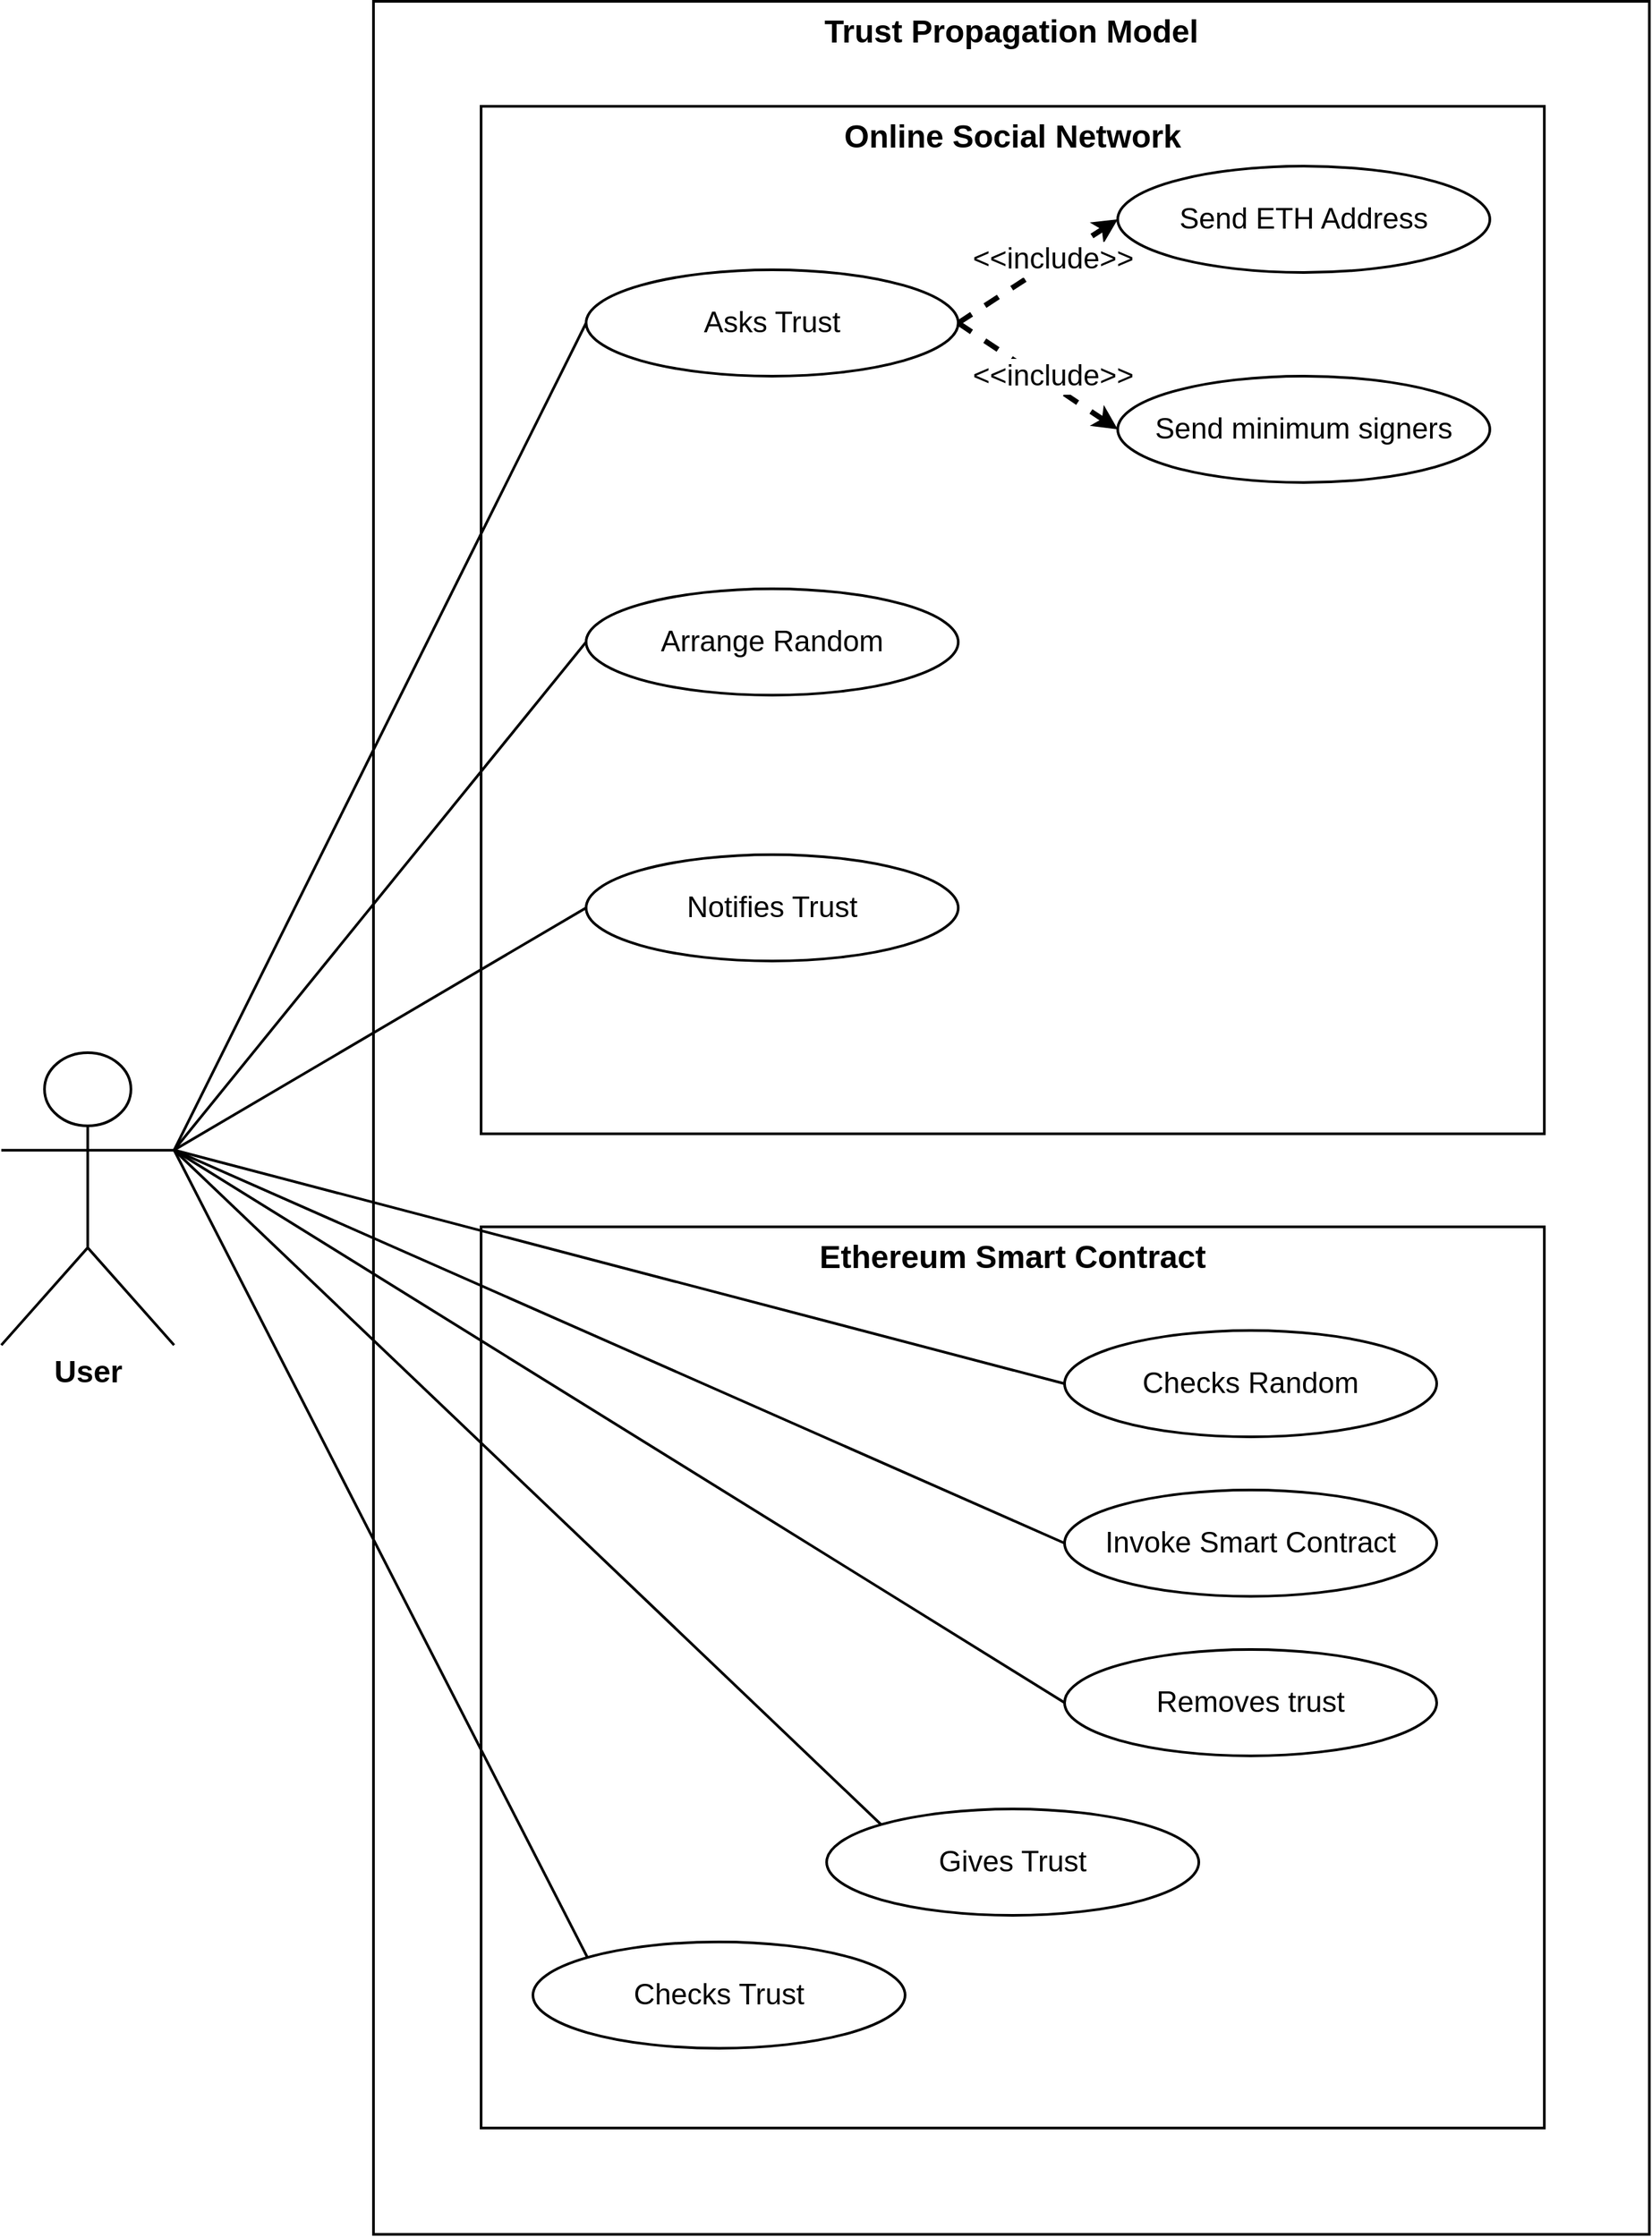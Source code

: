 <mxfile version="22.1.0" type="github">
  <diagram name="Pagina-1" id="KD0p71NW7KmdiMC_3tap">
    <mxGraphModel dx="1548" dy="878" grid="1" gridSize="10" guides="1" tooltips="1" connect="1" arrows="1" fold="1" page="1" pageScale="1" pageWidth="827" pageHeight="1169" math="0" shadow="0">
      <root>
        <mxCell id="0" />
        <mxCell id="1" parent="0" />
        <mxCell id="zukYgAwYILHTxyN00kDu-1" value="&lt;h1 style=&quot;line-height: 0%;&quot;&gt;Online Social Network&lt;/h1&gt;" style="rounded=0;whiteSpace=wrap;html=1;fillColor=none;labelPosition=center;verticalLabelPosition=middle;align=center;verticalAlign=top;horizontal=1;labelBackgroundColor=none;strokeWidth=2;" parent="1" vertex="1">
          <mxGeometry x="441" y="159" width="800" height="773" as="geometry" />
        </mxCell>
        <mxCell id="zukYgAwYILHTxyN00kDu-37" value="&lt;h1 style=&quot;line-height: 0%;&quot;&gt;Trust Propagation Model&lt;/h1&gt;" style="rounded=0;whiteSpace=wrap;html=1;fillColor=none;labelPosition=center;verticalLabelPosition=middle;align=center;verticalAlign=top;horizontal=1;labelBackgroundColor=none;strokeWidth=2;" parent="1" vertex="1">
          <mxGeometry x="360" y="80" width="960" height="1680" as="geometry" />
        </mxCell>
        <mxCell id="zukYgAwYILHTxyN00kDu-3" value="&lt;h1 style=&quot;line-height: 0%;&quot;&gt;Ethereum Smart Contract&lt;/h1&gt;" style="rounded=0;whiteSpace=wrap;html=1;fillColor=none;labelPosition=center;verticalLabelPosition=middle;align=center;verticalAlign=top;horizontal=1;labelBackgroundColor=none;strokeWidth=2;" parent="1" vertex="1">
          <mxGeometry x="441" y="1002" width="800" height="678" as="geometry" />
        </mxCell>
        <mxCell id="zukYgAwYILHTxyN00kDu-9" style="rounded=0;orthogonalLoop=1;jettySize=auto;html=1;exitX=1;exitY=0.333;exitDx=0;exitDy=0;exitPerimeter=0;entryX=0;entryY=0.5;entryDx=0;entryDy=0;strokeWidth=2;endArrow=none;endFill=0;" parent="1" source="zukYgAwYILHTxyN00kDu-4" target="zukYgAwYILHTxyN00kDu-8" edge="1">
          <mxGeometry relative="1" as="geometry" />
        </mxCell>
        <mxCell id="zukYgAwYILHTxyN00kDu-27" style="rounded=0;orthogonalLoop=1;jettySize=auto;html=1;exitX=1;exitY=0.333;exitDx=0;exitDy=0;exitPerimeter=0;strokeWidth=2;endArrow=none;endFill=0;entryX=0;entryY=0.5;entryDx=0;entryDy=0;" parent="1" source="zukYgAwYILHTxyN00kDu-4" target="zukYgAwYILHTxyN00kDu-25" edge="1">
          <mxGeometry relative="1" as="geometry" />
        </mxCell>
        <mxCell id="zukYgAwYILHTxyN00kDu-34" style="rounded=0;orthogonalLoop=1;jettySize=auto;html=1;exitX=1;exitY=0.333;exitDx=0;exitDy=0;exitPerimeter=0;entryX=0;entryY=0.5;entryDx=0;entryDy=0;endArrow=none;endFill=0;strokeWidth=2;" parent="1" source="zukYgAwYILHTxyN00kDu-4" target="zukYgAwYILHTxyN00kDu-28" edge="1">
          <mxGeometry relative="1" as="geometry" />
        </mxCell>
        <mxCell id="zukYgAwYILHTxyN00kDu-47" style="rounded=0;orthogonalLoop=1;jettySize=auto;html=1;exitX=1;exitY=0.333;exitDx=0;exitDy=0;exitPerimeter=0;entryX=0;entryY=0.5;entryDx=0;entryDy=0;strokeWidth=2;endArrow=none;endFill=0;" parent="1" source="zukYgAwYILHTxyN00kDu-4" target="zukYgAwYILHTxyN00kDu-46" edge="1">
          <mxGeometry relative="1" as="geometry" />
        </mxCell>
        <mxCell id="zukYgAwYILHTxyN00kDu-52" style="rounded=0;orthogonalLoop=1;jettySize=auto;html=1;exitX=1;exitY=0.333;exitDx=0;exitDy=0;exitPerimeter=0;entryX=0;entryY=0.5;entryDx=0;entryDy=0;strokeWidth=2;endArrow=none;endFill=0;" parent="1" source="zukYgAwYILHTxyN00kDu-4" target="zukYgAwYILHTxyN00kDu-51" edge="1">
          <mxGeometry relative="1" as="geometry" />
        </mxCell>
        <mxCell id="s4xfgdplAtvyBz_P0e0U-3" style="rounded=0;orthogonalLoop=1;jettySize=auto;html=1;exitX=1;exitY=0.333;exitDx=0;exitDy=0;exitPerimeter=0;entryX=0;entryY=0.5;entryDx=0;entryDy=0;strokeWidth=2;endArrow=none;endFill=0;" edge="1" parent="1" source="zukYgAwYILHTxyN00kDu-4" target="zukYgAwYILHTxyN00kDu-54">
          <mxGeometry relative="1" as="geometry" />
        </mxCell>
        <mxCell id="s4xfgdplAtvyBz_P0e0U-4" style="rounded=0;orthogonalLoop=1;jettySize=auto;html=1;exitX=1;exitY=0.333;exitDx=0;exitDy=0;exitPerimeter=0;entryX=0;entryY=0;entryDx=0;entryDy=0;strokeWidth=2;endArrow=none;endFill=0;" edge="1" parent="1" source="zukYgAwYILHTxyN00kDu-4" target="zukYgAwYILHTxyN00kDu-56">
          <mxGeometry relative="1" as="geometry" />
        </mxCell>
        <mxCell id="s4xfgdplAtvyBz_P0e0U-5" style="rounded=0;orthogonalLoop=1;jettySize=auto;html=1;exitX=1;exitY=0.333;exitDx=0;exitDy=0;exitPerimeter=0;entryX=0;entryY=0;entryDx=0;entryDy=0;strokeWidth=2;endArrow=none;endFill=0;" edge="1" parent="1" source="zukYgAwYILHTxyN00kDu-4" target="zukYgAwYILHTxyN00kDu-53">
          <mxGeometry relative="1" as="geometry" />
        </mxCell>
        <mxCell id="zukYgAwYILHTxyN00kDu-4" value="User" style="shape=umlActor;verticalLabelPosition=bottom;verticalAlign=top;html=1;align=center;strokeWidth=2;fontSize=23;fontStyle=1" parent="1" vertex="1">
          <mxGeometry x="80" y="871" width="130" height="220" as="geometry" />
        </mxCell>
        <mxCell id="zukYgAwYILHTxyN00kDu-17" style="rounded=0;orthogonalLoop=1;jettySize=auto;html=1;exitX=1;exitY=0.5;exitDx=0;exitDy=0;entryX=0;entryY=0.5;entryDx=0;entryDy=0;dashed=1;strokeWidth=4;" parent="1" source="zukYgAwYILHTxyN00kDu-8" target="zukYgAwYILHTxyN00kDu-15" edge="1">
          <mxGeometry relative="1" as="geometry" />
        </mxCell>
        <mxCell id="zukYgAwYILHTxyN00kDu-19" value="&amp;lt;&amp;lt;include&amp;gt;&amp;gt;" style="edgeLabel;html=1;align=center;verticalAlign=middle;resizable=0;points=[];fontSize=22;" parent="zukYgAwYILHTxyN00kDu-17" vertex="1" connectable="0">
          <mxGeometry x="-0.092" y="-4" relative="1" as="geometry">
            <mxPoint x="18" as="offset" />
          </mxGeometry>
        </mxCell>
        <mxCell id="zukYgAwYILHTxyN00kDu-22" style="rounded=0;orthogonalLoop=1;jettySize=auto;html=1;exitX=1;exitY=0.5;exitDx=0;exitDy=0;entryX=0;entryY=0.5;entryDx=0;entryDy=0;dashed=1;strokeWidth=4;" parent="1" source="zukYgAwYILHTxyN00kDu-8" target="zukYgAwYILHTxyN00kDu-14" edge="1">
          <mxGeometry relative="1" as="geometry" />
        </mxCell>
        <mxCell id="zukYgAwYILHTxyN00kDu-24" value="&amp;lt;&amp;lt;include&amp;gt;&amp;gt;" style="edgeLabel;html=1;align=center;verticalAlign=middle;resizable=0;points=[];fontSize=22;" parent="zukYgAwYILHTxyN00kDu-22" vertex="1" connectable="0">
          <mxGeometry x="0.199" y="2" relative="1" as="geometry">
            <mxPoint as="offset" />
          </mxGeometry>
        </mxCell>
        <mxCell id="zukYgAwYILHTxyN00kDu-8" value="&lt;font style=&quot;font-size: 22px;&quot;&gt;Asks Trust&lt;/font&gt;" style="ellipse;whiteSpace=wrap;html=1;strokeWidth=2;" parent="1" vertex="1">
          <mxGeometry x="520" y="282" width="280" height="80" as="geometry" />
        </mxCell>
        <mxCell id="zukYgAwYILHTxyN00kDu-14" value="&lt;font style=&quot;font-size: 22px;&quot;&gt;Send ETH Address&lt;/font&gt;" style="ellipse;whiteSpace=wrap;html=1;strokeWidth=2;" parent="1" vertex="1">
          <mxGeometry x="920" y="204" width="280" height="80" as="geometry" />
        </mxCell>
        <mxCell id="zukYgAwYILHTxyN00kDu-15" value="&lt;font style=&quot;font-size: 22px;&quot;&gt;Send minimum signers&lt;/font&gt;" style="ellipse;whiteSpace=wrap;html=1;strokeWidth=2;" parent="1" vertex="1">
          <mxGeometry x="920" y="362" width="280" height="80" as="geometry" />
        </mxCell>
        <mxCell id="zukYgAwYILHTxyN00kDu-25" value="&lt;font style=&quot;font-size: 22px;&quot;&gt;Arrange Random&lt;/font&gt;" style="ellipse;whiteSpace=wrap;html=1;strokeWidth=2;" parent="1" vertex="1">
          <mxGeometry x="520" y="522" width="280" height="80" as="geometry" />
        </mxCell>
        <mxCell id="zukYgAwYILHTxyN00kDu-28" value="&lt;font style=&quot;font-size: 22px;&quot;&gt;Notifies Trust&lt;/font&gt;" style="ellipse;whiteSpace=wrap;html=1;strokeWidth=2;" parent="1" vertex="1">
          <mxGeometry x="520" y="722" width="280" height="80" as="geometry" />
        </mxCell>
        <mxCell id="zukYgAwYILHTxyN00kDu-46" value="&lt;font style=&quot;font-size: 22px;&quot;&gt;Invoke Smart Contract&lt;/font&gt;" style="ellipse;whiteSpace=wrap;html=1;strokeWidth=2;" parent="1" vertex="1">
          <mxGeometry x="880" y="1200" width="280" height="80" as="geometry" />
        </mxCell>
        <mxCell id="zukYgAwYILHTxyN00kDu-51" value="&lt;span style=&quot;font-size: 22px;&quot;&gt;Checks Random&lt;/span&gt;" style="ellipse;whiteSpace=wrap;html=1;strokeWidth=2;" parent="1" vertex="1">
          <mxGeometry x="880" y="1080" width="280" height="80" as="geometry" />
        </mxCell>
        <mxCell id="zukYgAwYILHTxyN00kDu-53" value="&lt;font style=&quot;font-size: 22px;&quot;&gt;Checks Trust&lt;/font&gt;" style="ellipse;whiteSpace=wrap;html=1;strokeWidth=2;" parent="1" vertex="1">
          <mxGeometry x="480" y="1540" width="280" height="80" as="geometry" />
        </mxCell>
        <mxCell id="zukYgAwYILHTxyN00kDu-54" value="&lt;font style=&quot;font-size: 22px;&quot;&gt;Removes trust&lt;/font&gt;" style="ellipse;whiteSpace=wrap;html=1;strokeWidth=2;" parent="1" vertex="1">
          <mxGeometry x="880" y="1320" width="280" height="80" as="geometry" />
        </mxCell>
        <mxCell id="zukYgAwYILHTxyN00kDu-56" value="&lt;span style=&quot;font-size: 22px;&quot;&gt;Gives Trust&lt;/span&gt;" style="ellipse;whiteSpace=wrap;html=1;strokeWidth=2;" parent="1" vertex="1">
          <mxGeometry x="701" y="1440" width="280" height="80" as="geometry" />
        </mxCell>
      </root>
    </mxGraphModel>
  </diagram>
</mxfile>
